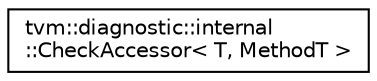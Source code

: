 digraph "Graphical Class Hierarchy"
{
 // LATEX_PDF_SIZE
  edge [fontname="Helvetica",fontsize="10",labelfontname="Helvetica",labelfontsize="10"];
  node [fontname="Helvetica",fontsize="10",shape=record];
  rankdir="LR";
  Node0 [label="tvm::diagnostic::internal\l::CheckAccessor\< T, MethodT \>",height=0.2,width=0.4,color="black", fillcolor="white", style="filled",URL="$structtvm_1_1diagnostic_1_1internal_1_1CheckAccessor.html",tooltip=" "];
}
